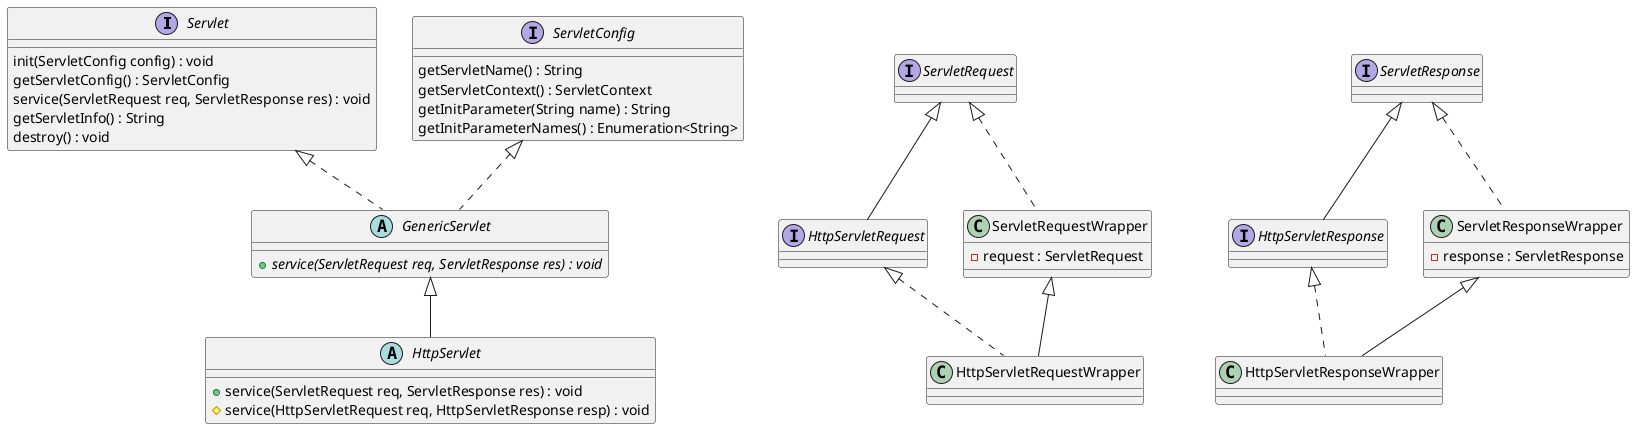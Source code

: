 @startuml

interface Servlet {
    init(ServletConfig config) : void
    getServletConfig() : ServletConfig
    service(ServletRequest req, ServletResponse res) : void
    getServletInfo() : String
    destroy() : void
}

interface ServletConfig {
    getServletName() : String
    getServletContext() : ServletContext
    getInitParameter(String name) : String
    getInitParameterNames() : Enumeration<String>
}

interface ServletRequest {

}
interface ServletResponse {

}

interface HttpServletRequest extends ServletRequest {}
interface HttpServletResponse extends ServletResponse {}

abstract class GenericServlet implements Servlet, ServletConfig {
    + {abstract} service(ServletRequest req, ServletResponse res) : void
}

abstract class HttpServlet extends GenericServlet {
    + service(ServletRequest req, ServletResponse res) : void
    # service(HttpServletRequest req, HttpServletResponse resp) : void
}

class ServletRequestWrapper implements ServletRequest {
    - request : ServletRequest
}
class HttpServletRequestWrapper extends ServletRequestWrapper implements HttpServletRequest {

}

class ServletResponseWrapper implements ServletResponse {
    - response : ServletResponse
}

class HttpServletResponseWrapper extends ServletResponseWrapper implements HttpServletResponse {

}
@enduml